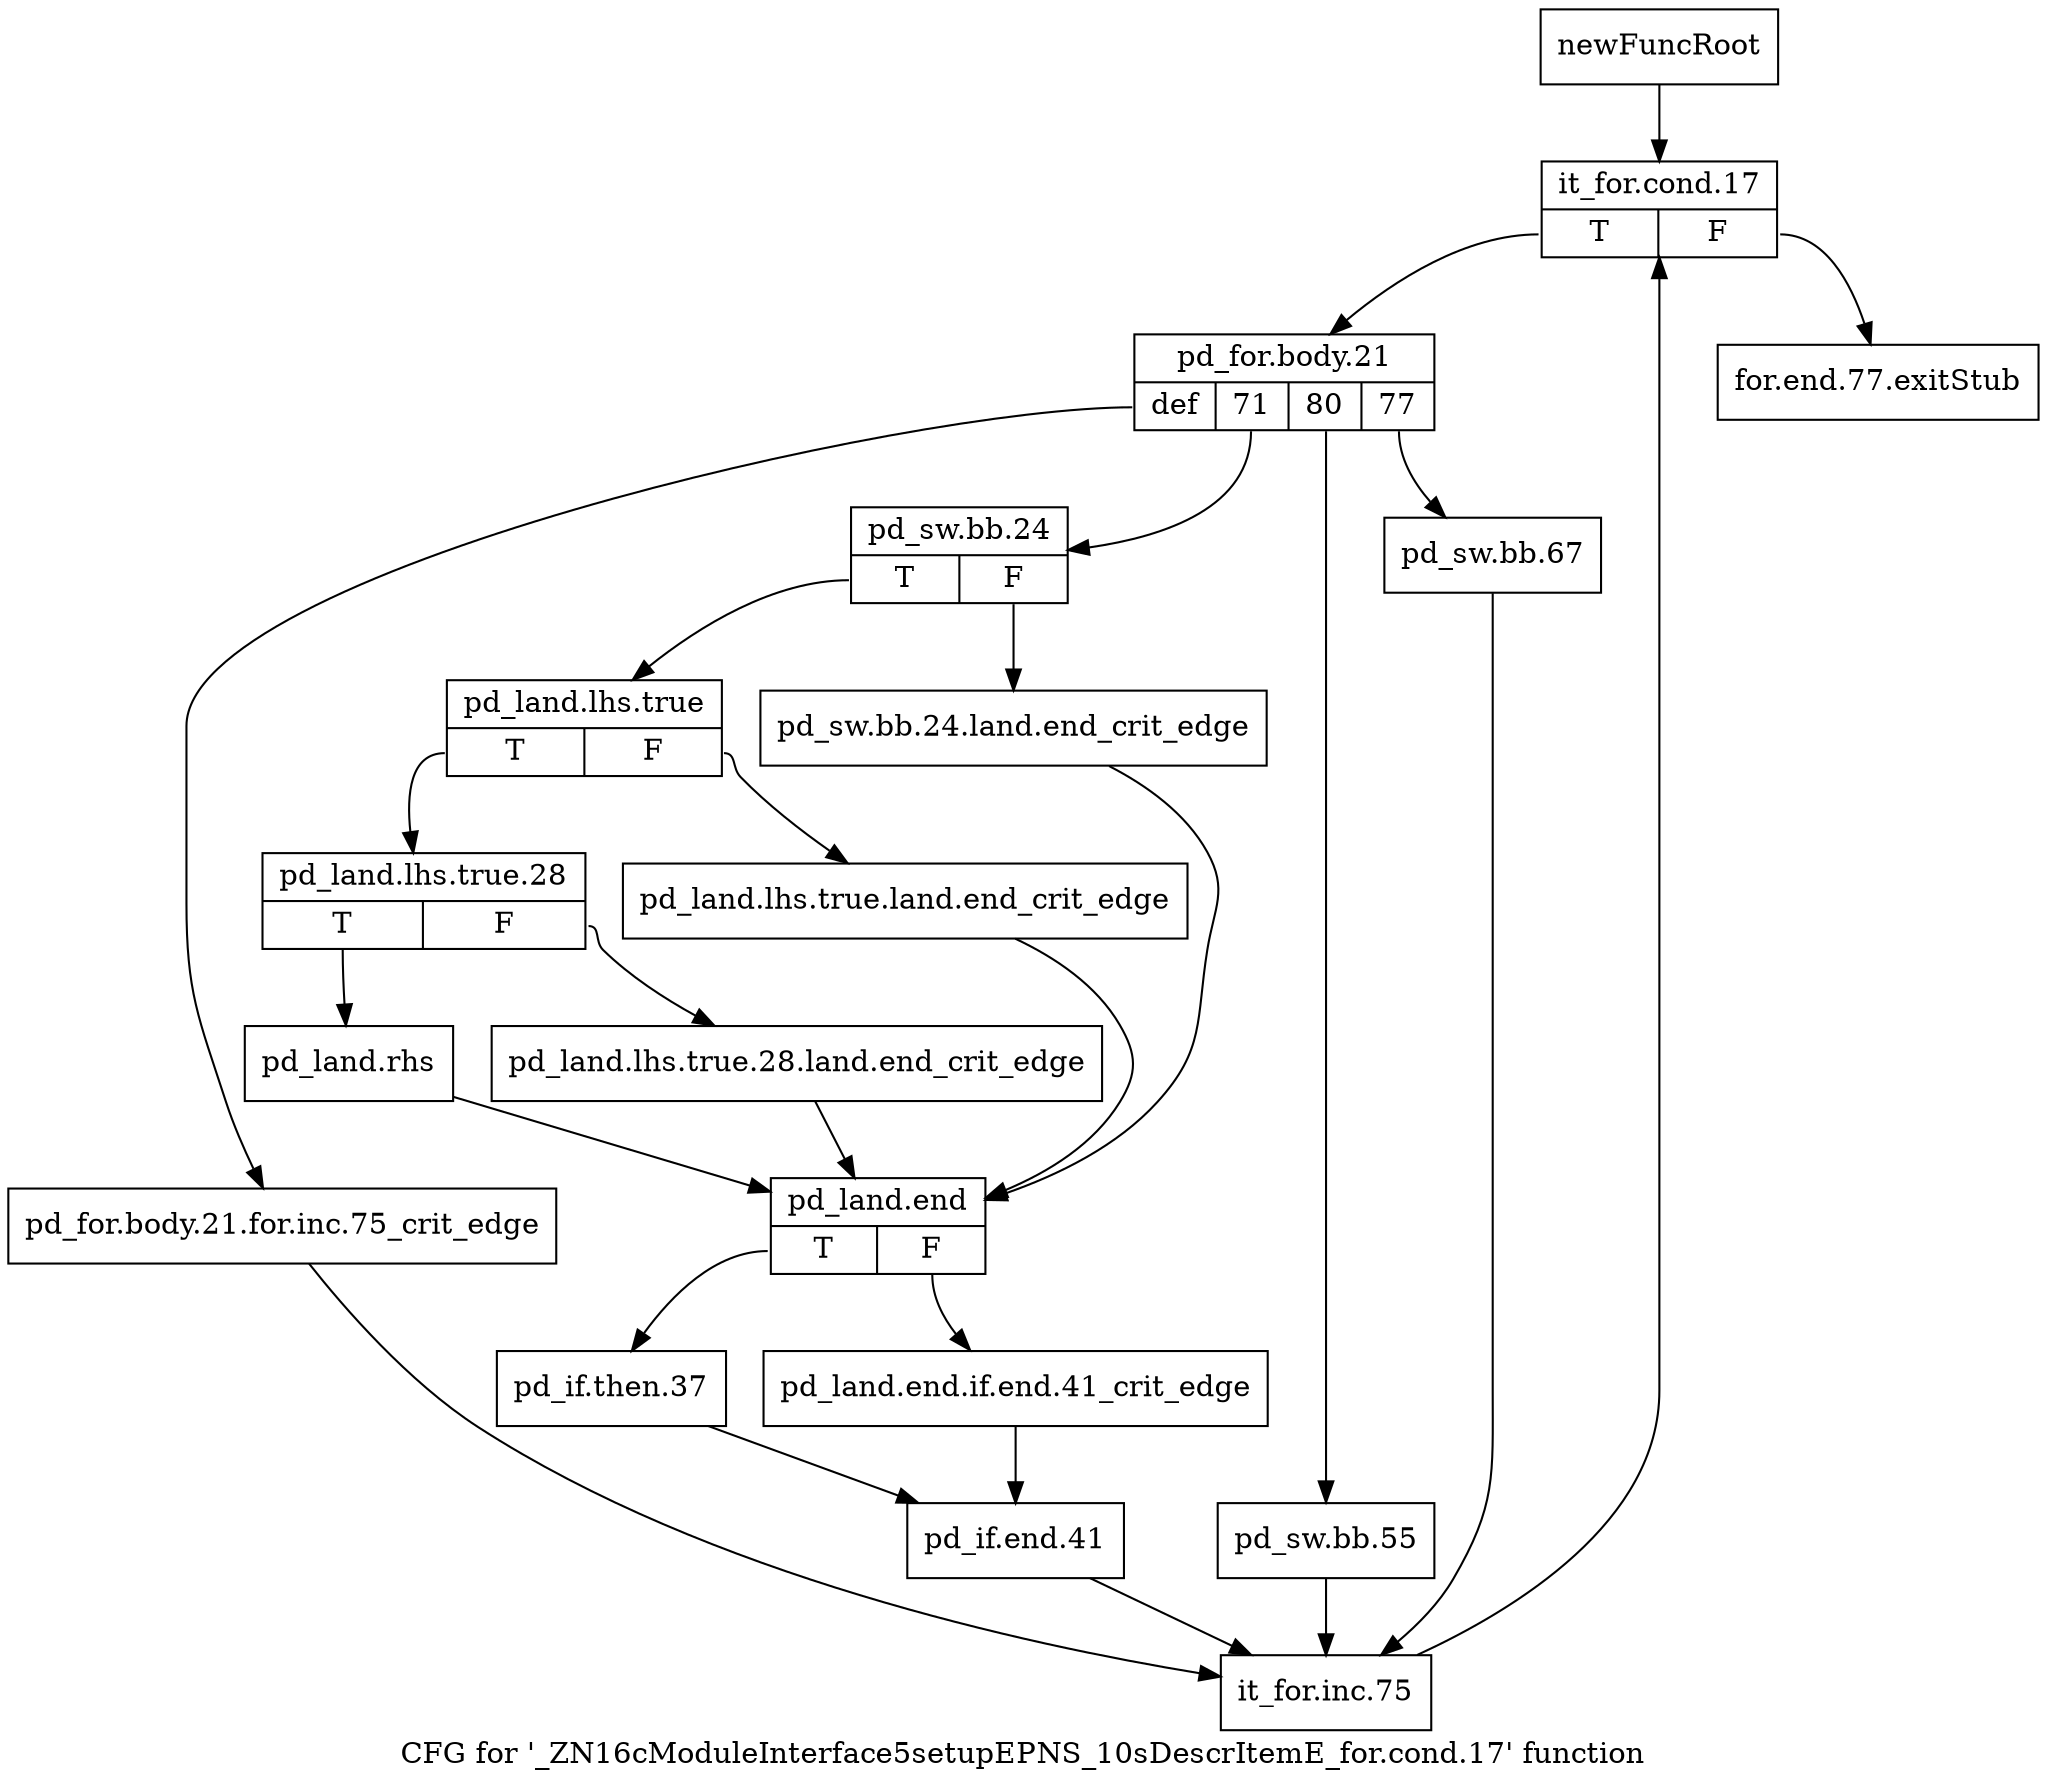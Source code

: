 digraph "CFG for '_ZN16cModuleInterface5setupEPNS_10sDescrItemE_for.cond.17' function" {
	label="CFG for '_ZN16cModuleInterface5setupEPNS_10sDescrItemE_for.cond.17' function";

	Node0x2110e00 [shape=record,label="{newFuncRoot}"];
	Node0x2110e00 -> Node0x2111290;
	Node0x2111240 [shape=record,label="{for.end.77.exitStub}"];
	Node0x2111290 [shape=record,label="{it_for.cond.17|{<s0>T|<s1>F}}"];
	Node0x2111290:s0 -> Node0x21112e0;
	Node0x2111290:s1 -> Node0x2111240;
	Node0x21112e0 [shape=record,label="{pd_for.body.21|{<s0>def|<s1>71|<s2>80|<s3>77}}"];
	Node0x21112e0:s0 -> Node0x2111740;
	Node0x21112e0:s1 -> Node0x21113d0;
	Node0x21112e0:s2 -> Node0x2111380;
	Node0x21112e0:s3 -> Node0x2111330;
	Node0x2111330 [shape=record,label="{pd_sw.bb.67}"];
	Node0x2111330 -> Node0x2111790;
	Node0x2111380 [shape=record,label="{pd_sw.bb.55}"];
	Node0x2111380 -> Node0x2111790;
	Node0x21113d0 [shape=record,label="{pd_sw.bb.24|{<s0>T|<s1>F}}"];
	Node0x21113d0:s0 -> Node0x2111470;
	Node0x21113d0:s1 -> Node0x2111420;
	Node0x2111420 [shape=record,label="{pd_sw.bb.24.land.end_crit_edge}"];
	Node0x2111420 -> Node0x2111600;
	Node0x2111470 [shape=record,label="{pd_land.lhs.true|{<s0>T|<s1>F}}"];
	Node0x2111470:s0 -> Node0x2111510;
	Node0x2111470:s1 -> Node0x21114c0;
	Node0x21114c0 [shape=record,label="{pd_land.lhs.true.land.end_crit_edge}"];
	Node0x21114c0 -> Node0x2111600;
	Node0x2111510 [shape=record,label="{pd_land.lhs.true.28|{<s0>T|<s1>F}}"];
	Node0x2111510:s0 -> Node0x21115b0;
	Node0x2111510:s1 -> Node0x2111560;
	Node0x2111560 [shape=record,label="{pd_land.lhs.true.28.land.end_crit_edge}"];
	Node0x2111560 -> Node0x2111600;
	Node0x21115b0 [shape=record,label="{pd_land.rhs}"];
	Node0x21115b0 -> Node0x2111600;
	Node0x2111600 [shape=record,label="{pd_land.end|{<s0>T|<s1>F}}"];
	Node0x2111600:s0 -> Node0x21116a0;
	Node0x2111600:s1 -> Node0x2111650;
	Node0x2111650 [shape=record,label="{pd_land.end.if.end.41_crit_edge}"];
	Node0x2111650 -> Node0x21116f0;
	Node0x21116a0 [shape=record,label="{pd_if.then.37}"];
	Node0x21116a0 -> Node0x21116f0;
	Node0x21116f0 [shape=record,label="{pd_if.end.41}"];
	Node0x21116f0 -> Node0x2111790;
	Node0x2111740 [shape=record,label="{pd_for.body.21.for.inc.75_crit_edge}"];
	Node0x2111740 -> Node0x2111790;
	Node0x2111790 [shape=record,label="{it_for.inc.75}"];
	Node0x2111790 -> Node0x2111290;
}
